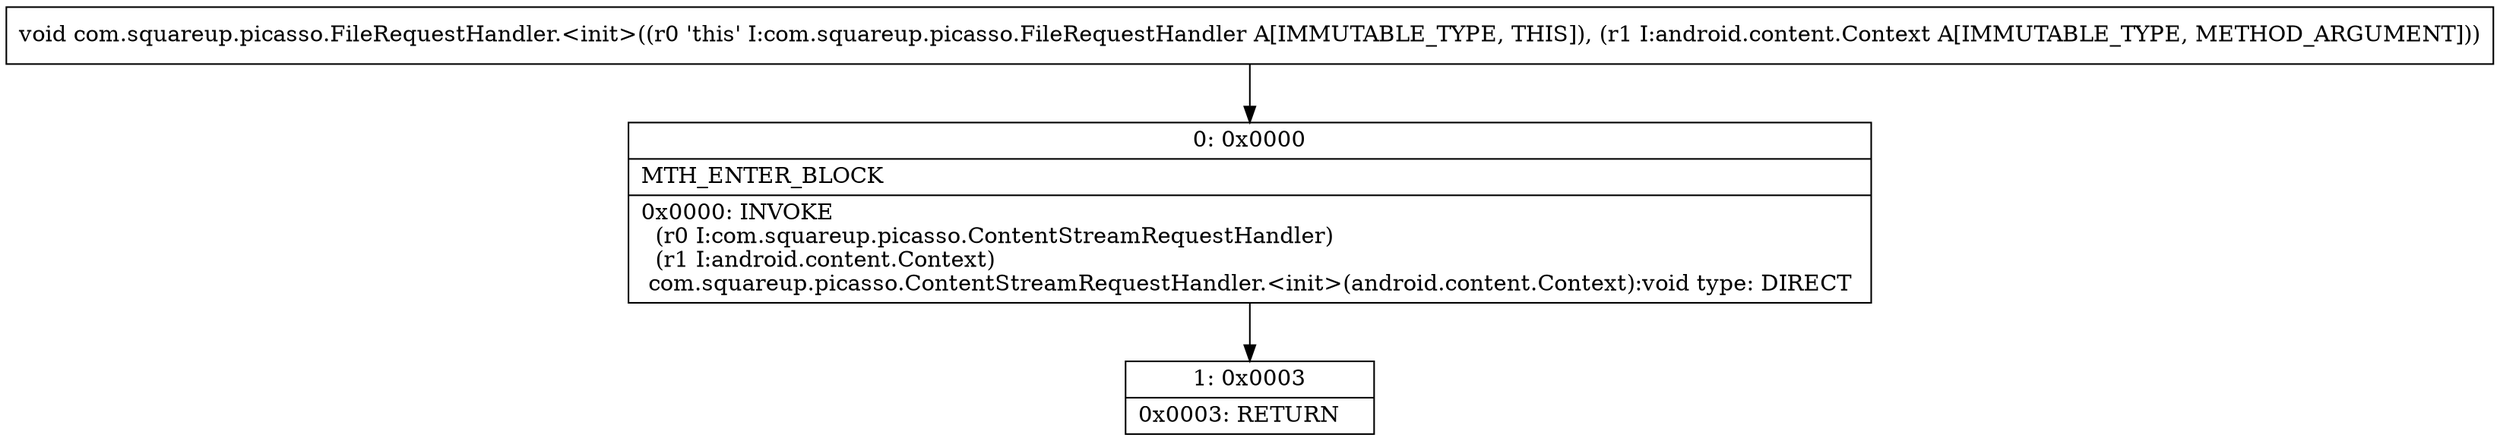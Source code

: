 digraph "CFG forcom.squareup.picasso.FileRequestHandler.\<init\>(Landroid\/content\/Context;)V" {
Node_0 [shape=record,label="{0\:\ 0x0000|MTH_ENTER_BLOCK\l|0x0000: INVOKE  \l  (r0 I:com.squareup.picasso.ContentStreamRequestHandler)\l  (r1 I:android.content.Context)\l com.squareup.picasso.ContentStreamRequestHandler.\<init\>(android.content.Context):void type: DIRECT \l}"];
Node_1 [shape=record,label="{1\:\ 0x0003|0x0003: RETURN   \l}"];
MethodNode[shape=record,label="{void com.squareup.picasso.FileRequestHandler.\<init\>((r0 'this' I:com.squareup.picasso.FileRequestHandler A[IMMUTABLE_TYPE, THIS]), (r1 I:android.content.Context A[IMMUTABLE_TYPE, METHOD_ARGUMENT])) }"];
MethodNode -> Node_0;
Node_0 -> Node_1;
}


